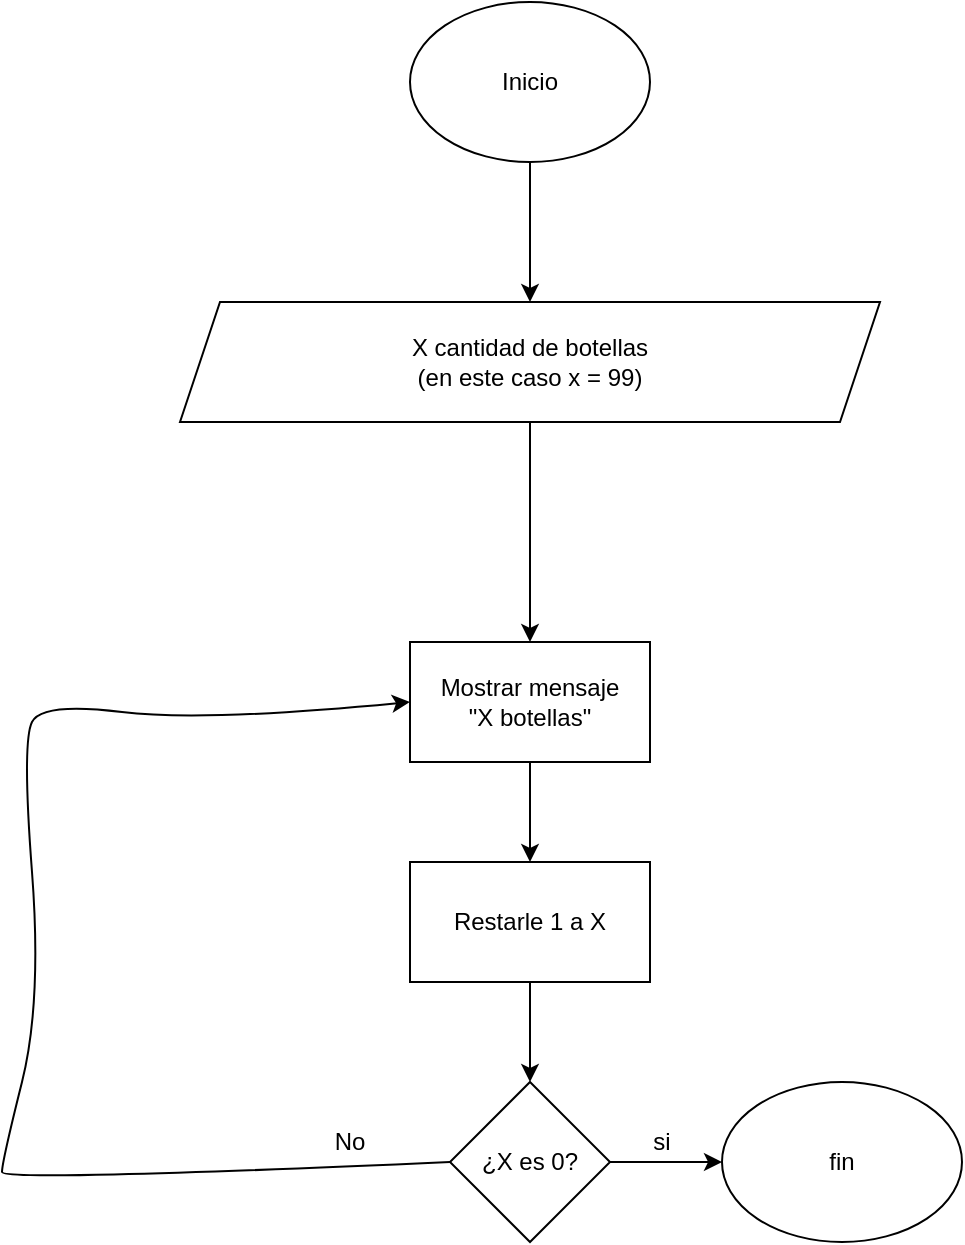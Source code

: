 <mxfile version="23.1.1" type="device">
  <diagram name="Página-1" id="o9l73M0qAGIfmwW85PiR">
    <mxGraphModel dx="1050" dy="522" grid="1" gridSize="10" guides="1" tooltips="1" connect="1" arrows="1" fold="1" page="1" pageScale="1" pageWidth="827" pageHeight="1169" math="0" shadow="0">
      <root>
        <mxCell id="0" />
        <mxCell id="1" parent="0" />
        <mxCell id="iYwkZp6Y08F7poDPi8R--40" value="" style="edgeStyle=orthogonalEdgeStyle;rounded=0;orthogonalLoop=1;jettySize=auto;html=1;" parent="1" source="iYwkZp6Y08F7poDPi8R--2" target="iYwkZp6Y08F7poDPi8R--3" edge="1">
          <mxGeometry relative="1" as="geometry" />
        </mxCell>
        <mxCell id="iYwkZp6Y08F7poDPi8R--2" value="Inicio" style="ellipse;whiteSpace=wrap;html=1;" parent="1" vertex="1">
          <mxGeometry x="354" y="30" width="120" height="80" as="geometry" />
        </mxCell>
        <mxCell id="iYwkZp6Y08F7poDPi8R--39" value="" style="edgeStyle=orthogonalEdgeStyle;rounded=0;orthogonalLoop=1;jettySize=auto;html=1;" parent="1" source="iYwkZp6Y08F7poDPi8R--3" target="iYwkZp6Y08F7poDPi8R--7" edge="1">
          <mxGeometry relative="1" as="geometry" />
        </mxCell>
        <mxCell id="iYwkZp6Y08F7poDPi8R--3" value="X cantidad de botellas&lt;br&gt;(en este caso x = 99)" style="shape=parallelogram;perimeter=parallelogramPerimeter;whiteSpace=wrap;html=1;fixedSize=1;" parent="1" vertex="1">
          <mxGeometry x="239" y="180" width="350" height="60" as="geometry" />
        </mxCell>
        <mxCell id="iYwkZp6Y08F7poDPi8R--6" value="fin" style="ellipse;whiteSpace=wrap;html=1;" parent="1" vertex="1">
          <mxGeometry x="510" y="570" width="120" height="80" as="geometry" />
        </mxCell>
        <mxCell id="iYwkZp6Y08F7poDPi8R--38" value="" style="edgeStyle=orthogonalEdgeStyle;rounded=0;orthogonalLoop=1;jettySize=auto;html=1;" parent="1" source="iYwkZp6Y08F7poDPi8R--7" edge="1">
          <mxGeometry relative="1" as="geometry">
            <mxPoint x="414" y="460" as="targetPoint" />
          </mxGeometry>
        </mxCell>
        <mxCell id="iYwkZp6Y08F7poDPi8R--7" value="Mostrar mensaje&lt;br&gt;&quot;X botellas&quot;" style="rounded=0;whiteSpace=wrap;html=1;" parent="1" vertex="1">
          <mxGeometry x="354" y="350" width="120" height="60" as="geometry" />
        </mxCell>
        <mxCell id="H73MTmSkwMpFjLp9g_ue-3" value="" style="edgeStyle=orthogonalEdgeStyle;rounded=0;orthogonalLoop=1;jettySize=auto;html=1;" edge="1" parent="1" source="H73MTmSkwMpFjLp9g_ue-1" target="H73MTmSkwMpFjLp9g_ue-2">
          <mxGeometry relative="1" as="geometry" />
        </mxCell>
        <mxCell id="H73MTmSkwMpFjLp9g_ue-1" value="Restarle 1 a X" style="rounded=0;whiteSpace=wrap;html=1;" vertex="1" parent="1">
          <mxGeometry x="354" y="460" width="120" height="60" as="geometry" />
        </mxCell>
        <mxCell id="H73MTmSkwMpFjLp9g_ue-4" value="" style="edgeStyle=orthogonalEdgeStyle;rounded=0;orthogonalLoop=1;jettySize=auto;html=1;" edge="1" parent="1" source="H73MTmSkwMpFjLp9g_ue-2" target="iYwkZp6Y08F7poDPi8R--6">
          <mxGeometry relative="1" as="geometry" />
        </mxCell>
        <mxCell id="H73MTmSkwMpFjLp9g_ue-2" value="¿X es 0?" style="rhombus;whiteSpace=wrap;html=1;" vertex="1" parent="1">
          <mxGeometry x="374" y="570" width="80" height="80" as="geometry" />
        </mxCell>
        <mxCell id="H73MTmSkwMpFjLp9g_ue-5" value="si" style="text;html=1;strokeColor=none;fillColor=none;align=center;verticalAlign=middle;whiteSpace=wrap;rounded=0;" vertex="1" parent="1">
          <mxGeometry x="450" y="585" width="60" height="30" as="geometry" />
        </mxCell>
        <mxCell id="H73MTmSkwMpFjLp9g_ue-10" value="" style="curved=1;endArrow=classic;html=1;rounded=0;exitX=0;exitY=0.5;exitDx=0;exitDy=0;entryX=0;entryY=0.5;entryDx=0;entryDy=0;" edge="1" parent="1" source="H73MTmSkwMpFjLp9g_ue-2" target="iYwkZp6Y08F7poDPi8R--7">
          <mxGeometry width="50" height="50" relative="1" as="geometry">
            <mxPoint x="170" y="580" as="sourcePoint" />
            <mxPoint x="220" y="530" as="targetPoint" />
            <Array as="points">
              <mxPoint x="150" y="620" />
              <mxPoint x="150" y="610" />
              <mxPoint x="170" y="530" />
              <mxPoint x="160" y="400" />
              <mxPoint x="170" y="380" />
              <mxPoint x="250" y="390" />
            </Array>
          </mxGeometry>
        </mxCell>
        <mxCell id="H73MTmSkwMpFjLp9g_ue-11" value="No" style="text;html=1;strokeColor=none;fillColor=none;align=center;verticalAlign=middle;whiteSpace=wrap;rounded=0;" vertex="1" parent="1">
          <mxGeometry x="294" y="585" width="60" height="30" as="geometry" />
        </mxCell>
      </root>
    </mxGraphModel>
  </diagram>
</mxfile>
